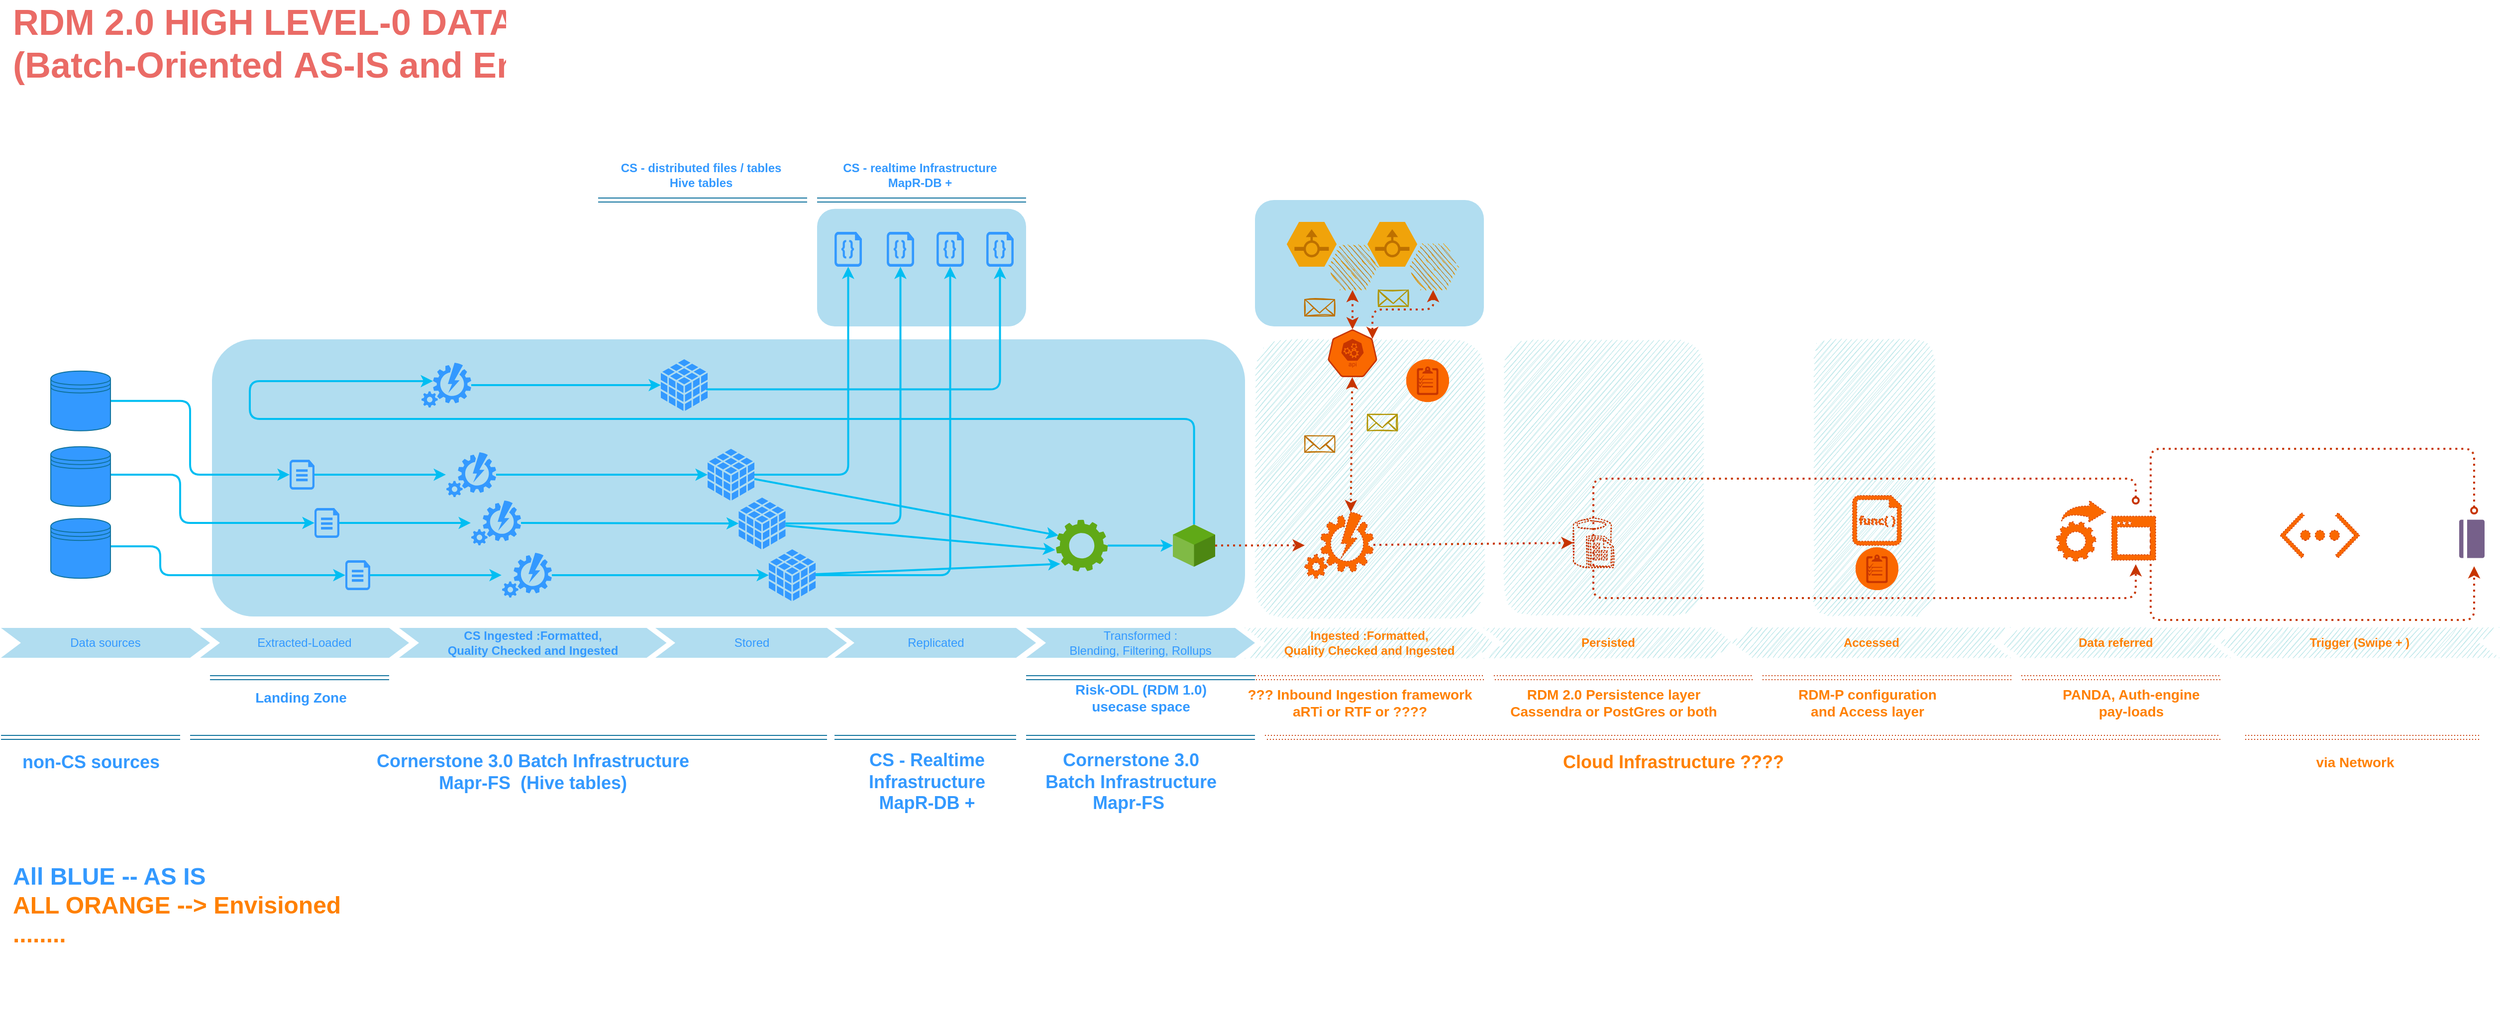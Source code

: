 <mxfile version="14.2.8" type="github">
  <diagram id="Td9-mndeDh_23hXxGDzK" name="Page-1">
    <mxGraphModel dx="1157" dy="573" grid="1" gridSize="10" guides="1" tooltips="1" connect="1" arrows="1" fold="1" page="1" pageScale="1" pageWidth="850" pageHeight="1100" math="0" shadow="0">
      <root>
        <mxCell id="0" />
        <mxCell id="1" parent="0" />
        <mxCell id="Pg5ETTxkVNXYhfXZeRP4-31" value="" style="rounded=1;whiteSpace=wrap;html=1;sketch=0;fillColor=#b1ddf0;strokeColor=none;" vertex="1" parent="1">
          <mxGeometry x="1290" y="240" width="230" height="127" as="geometry" />
        </mxCell>
        <mxCell id="Pg5ETTxkVNXYhfXZeRP4-13" value="" style="rounded=1;whiteSpace=wrap;html=1;fillColor=#b0e3e6;sketch=1;strokeColor=none;" vertex="1" parent="1">
          <mxGeometry x="1850" y="379.38" width="120" height="277" as="geometry" />
        </mxCell>
        <mxCell id="Pg5ETTxkVNXYhfXZeRP4-12" value="" style="rounded=1;whiteSpace=wrap;html=1;fillColor=#b0e3e6;sketch=1;strokeColor=none;" vertex="1" parent="1">
          <mxGeometry x="1540" y="380" width="200" height="277" as="geometry" />
        </mxCell>
        <mxCell id="Pg5ETTxkVNXYhfXZeRP4-11" value="" style="rounded=1;whiteSpace=wrap;html=1;sketch=0;fillColor=#b1ddf0;strokeColor=none;" vertex="1" parent="1">
          <mxGeometry x="850" y="248.88" width="210" height="118.12" as="geometry" />
        </mxCell>
        <mxCell id="Pg5ETTxkVNXYhfXZeRP4-10" value="" style="rounded=1;whiteSpace=wrap;html=1;sketch=0;fillColor=#b1ddf0;strokeColor=none;" vertex="1" parent="1">
          <mxGeometry x="242" y="380" width="1038" height="278.5" as="geometry" />
        </mxCell>
        <mxCell id="Pg5ETTxkVNXYhfXZeRP4-1" value="" style="rounded=1;whiteSpace=wrap;html=1;fillColor=#b0e3e6;sketch=1;strokeColor=none;" vertex="1" parent="1">
          <mxGeometry x="1290" y="380" width="230" height="280" as="geometry" />
        </mxCell>
        <mxCell id="AzFJETMl0v4Ij8P8jwY9-28" value="" style="edgeStyle=orthogonalEdgeStyle;curved=1;rounded=0;orthogonalLoop=1;jettySize=auto;html=1;strokeWidth=2;entryX=-0.01;entryY=0.499;entryDx=0;entryDy=0;entryPerimeter=0;fillColor=#1ba1e2;strokeColor=#00BEF2;" parent="1" source="AzFJETMl0v4Ij8P8jwY9-1" target="AzFJETMl0v4Ij8P8jwY9-5" edge="1">
          <mxGeometry relative="1" as="geometry">
            <mxPoint x="425" y="527" as="targetPoint" />
          </mxGeometry>
        </mxCell>
        <mxCell id="AzFJETMl0v4Ij8P8jwY9-1" value="" style="verticalLabelPosition=bottom;html=1;verticalAlign=top;align=center;shape=mxgraph.azure.cloud_services_configuration_file;pointerEvents=1;fontColor=#ffffff;strokeColor=none;fillColor=#3399FF;" parent="1" vertex="1">
          <mxGeometry x="320" y="501" width="25" height="30" as="geometry" />
        </mxCell>
        <mxCell id="AzFJETMl0v4Ij8P8jwY9-35" value="" style="edgeStyle=orthogonalEdgeStyle;curved=1;rounded=0;orthogonalLoop=1;jettySize=auto;html=1;strokeWidth=2;fillColor=#1ba1e2;strokeColor=#00BEF2;" parent="1" source="AzFJETMl0v4Ij8P8jwY9-5" target="AzFJETMl0v4Ij8P8jwY9-49" edge="1">
          <mxGeometry relative="1" as="geometry">
            <mxPoint x="658" y="527" as="targetPoint" />
          </mxGeometry>
        </mxCell>
        <mxCell id="AzFJETMl0v4Ij8P8jwY9-5" value="" style="verticalLabelPosition=bottom;html=1;verticalAlign=top;align=center;shape=mxgraph.azure.automation;pointerEvents=1;fontColor=#ffffff;strokeColor=none;fillColor=#3399FF;" parent="1" vertex="1">
          <mxGeometry x="477.5" y="493.5" width="50" height="45" as="geometry" />
        </mxCell>
        <mxCell id="AzFJETMl0v4Ij8P8jwY9-7" value="Extracted-Loaded" style="shape=step;perimeter=stepPerimeter;whiteSpace=wrap;html=1;fixedSize=1;fillColor=#b1ddf0;strokeColor=none;fontColor=#3399FF;fontStyle=0" parent="1" vertex="1">
          <mxGeometry x="230" y="670" width="210" height="30" as="geometry" />
        </mxCell>
        <mxCell id="AzFJETMl0v4Ij8P8jwY9-8" value="CS Ingested :Formatted, &lt;br&gt;Quality Checked and Ingested" style="shape=step;perimeter=stepPerimeter;whiteSpace=wrap;html=1;fixedSize=1;fillColor=#b1ddf0;fontStyle=1;strokeColor=none;fontColor=#3399FF;" parent="1" vertex="1">
          <mxGeometry x="430" y="670" width="268.75" height="30" as="geometry" />
        </mxCell>
        <mxCell id="AzFJETMl0v4Ij8P8jwY9-9" value="Stored" style="shape=step;perimeter=stepPerimeter;whiteSpace=wrap;html=1;fixedSize=1;fillColor=#b1ddf0;strokeColor=none;fontColor=#3399FF;fontStyle=0" parent="1" vertex="1">
          <mxGeometry x="687.5" y="670" width="192.5" height="30" as="geometry" />
        </mxCell>
        <mxCell id="AzFJETMl0v4Ij8P8jwY9-10" value="&lt;span&gt;Transformed : &lt;br&gt;Blending, Filtering, Rollups&lt;/span&gt;" style="shape=step;perimeter=stepPerimeter;whiteSpace=wrap;html=1;fixedSize=1;fillColor=#b1ddf0;strokeColor=none;fontStyle=0;fontColor=#3399FF;" parent="1" vertex="1">
          <mxGeometry x="1060" y="670" width="230" height="30" as="geometry" />
        </mxCell>
        <mxCell id="AzFJETMl0v4Ij8P8jwY9-13" value="" style="shape=link;html=1;fillColor=#b1ddf0;strokeColor=#10739e;fontColor=#3399FF;fontSize=18;" parent="1" edge="1">
          <mxGeometry width="100" relative="1" as="geometry">
            <mxPoint x="220" y="780" as="sourcePoint" />
            <mxPoint x="860" y="780" as="targetPoint" />
          </mxGeometry>
        </mxCell>
        <mxCell id="AzFJETMl0v4Ij8P8jwY9-31" value="Cornerstone 3.0 Batch Infrastructure&lt;br style=&quot;font-size: 18px;&quot;&gt;Mapr-FS&amp;nbsp; (Hive tables)" style="text;html=1;align=center;verticalAlign=middle;resizable=0;points=[];autosize=1;fontStyle=1;fontColor=#3399FF;fontSize=18;" parent="1" vertex="1">
          <mxGeometry x="399.37" y="790" width="330" height="50" as="geometry" />
        </mxCell>
        <mxCell id="AzFJETMl0v4Ij8P8jwY9-37" value="" style="edgeStyle=orthogonalEdgeStyle;curved=1;rounded=0;orthogonalLoop=1;jettySize=auto;html=1;strokeWidth=2;entryX=-0.01;entryY=0.499;entryDx=0;entryDy=0;entryPerimeter=0;fillColor=#1ba1e2;strokeColor=#00BEF2;" parent="1" source="AzFJETMl0v4Ij8P8jwY9-38" target="AzFJETMl0v4Ij8P8jwY9-40" edge="1">
          <mxGeometry relative="1" as="geometry">
            <mxPoint x="450" y="572" as="targetPoint" />
          </mxGeometry>
        </mxCell>
        <mxCell id="AzFJETMl0v4Ij8P8jwY9-38" value="" style="verticalLabelPosition=bottom;html=1;verticalAlign=top;align=center;shape=mxgraph.azure.cloud_services_configuration_file;pointerEvents=1;fontColor=#ffffff;strokeColor=none;fillColor=#3399FF;" parent="1" vertex="1">
          <mxGeometry x="345" y="549.5" width="25" height="30" as="geometry" />
        </mxCell>
        <mxCell id="AzFJETMl0v4Ij8P8jwY9-39" value="" style="edgeStyle=orthogonalEdgeStyle;curved=1;rounded=0;orthogonalLoop=1;jettySize=auto;html=1;strokeWidth=2;fillColor=#1ba1e2;strokeColor=#00BEF2;" parent="1" source="AzFJETMl0v4Ij8P8jwY9-40" target="AzFJETMl0v4Ij8P8jwY9-50" edge="1">
          <mxGeometry relative="1" as="geometry">
            <mxPoint x="683" y="572" as="targetPoint" />
          </mxGeometry>
        </mxCell>
        <mxCell id="AzFJETMl0v4Ij8P8jwY9-40" value="" style="verticalLabelPosition=bottom;html=1;verticalAlign=top;align=center;shape=mxgraph.azure.automation;pointerEvents=1;fontColor=#ffffff;strokeColor=none;fillColor=#3399FF;" parent="1" vertex="1">
          <mxGeometry x="502.5" y="542" width="50" height="45" as="geometry" />
        </mxCell>
        <mxCell id="AzFJETMl0v4Ij8P8jwY9-42" value="" style="edgeStyle=orthogonalEdgeStyle;curved=1;rounded=0;orthogonalLoop=1;jettySize=auto;html=1;strokeWidth=2;entryX=-0.01;entryY=0.499;entryDx=0;entryDy=0;entryPerimeter=0;fillColor=#1ba1e2;strokeColor=#00BEF2;" parent="1" source="AzFJETMl0v4Ij8P8jwY9-43" target="AzFJETMl0v4Ij8P8jwY9-45" edge="1">
          <mxGeometry relative="1" as="geometry">
            <mxPoint x="481" y="617" as="targetPoint" />
          </mxGeometry>
        </mxCell>
        <mxCell id="AzFJETMl0v4Ij8P8jwY9-43" value="" style="verticalLabelPosition=bottom;html=1;verticalAlign=top;align=center;shape=mxgraph.azure.cloud_services_configuration_file;pointerEvents=1;fontColor=#ffffff;strokeColor=none;fillColor=#3399FF;" parent="1" vertex="1">
          <mxGeometry x="376" y="602" width="25" height="30" as="geometry" />
        </mxCell>
        <mxCell id="AzFJETMl0v4Ij8P8jwY9-44" value="" style="edgeStyle=orthogonalEdgeStyle;curved=1;rounded=0;orthogonalLoop=1;jettySize=auto;html=1;strokeWidth=2;fillColor=#1ba1e2;strokeColor=#00BEF2;" parent="1" source="AzFJETMl0v4Ij8P8jwY9-45" target="AzFJETMl0v4Ij8P8jwY9-48" edge="1">
          <mxGeometry relative="1" as="geometry">
            <mxPoint x="714" y="617" as="targetPoint" />
          </mxGeometry>
        </mxCell>
        <mxCell id="AzFJETMl0v4Ij8P8jwY9-45" value="" style="verticalLabelPosition=bottom;html=1;verticalAlign=top;align=center;shape=mxgraph.azure.automation;pointerEvents=1;fontColor=#ffffff;strokeColor=none;fillColor=#3399FF;" parent="1" vertex="1">
          <mxGeometry x="533.5" y="594.5" width="50" height="45" as="geometry" />
        </mxCell>
        <mxCell id="AzFJETMl0v4Ij8P8jwY9-48" value="" style="shadow=0;dashed=0;html=1;labelPosition=center;verticalLabelPosition=bottom;verticalAlign=top;outlineConnect=0;align=center;shape=mxgraph.office.databases.database_cube;fontColor=#ffffff;strokeColor=none;fillColor=#3399FF;" parent="1" vertex="1">
          <mxGeometry x="801.5" y="591" width="47" height="52" as="geometry" />
        </mxCell>
        <mxCell id="AzFJETMl0v4Ij8P8jwY9-60" value="" style="rounded=0;orthogonalLoop=1;jettySize=auto;html=1;strokeWidth=2;entryX=0.049;entryY=0.304;entryDx=0;entryDy=0;entryPerimeter=0;fillColor=#1ba1e2;strokeColor=#00BEF2;" parent="1" source="AzFJETMl0v4Ij8P8jwY9-49" target="AzFJETMl0v4Ij8P8jwY9-58" edge="1">
          <mxGeometry relative="1" as="geometry">
            <mxPoint x="790" y="520" as="sourcePoint" />
            <mxPoint x="795" y="542.5" as="targetPoint" />
          </mxGeometry>
        </mxCell>
        <mxCell id="AzFJETMl0v4Ij8P8jwY9-74" value="" style="rounded=1;sketch=0;orthogonalLoop=1;jettySize=auto;html=1;shadow=0;strokeWidth=2;entryX=0.5;entryY=1;entryDx=0;entryDy=0;entryPerimeter=0;fillColor=#1ba1e2;strokeColor=#00BEF2;edgeStyle=orthogonalEdgeStyle;" parent="1" source="AzFJETMl0v4Ij8P8jwY9-49" target="AzFJETMl0v4Ij8P8jwY9-72" edge="1">
          <mxGeometry relative="1" as="geometry">
            <mxPoint x="795" y="531.5" as="targetPoint" />
          </mxGeometry>
        </mxCell>
        <mxCell id="AzFJETMl0v4Ij8P8jwY9-49" value="" style="shadow=0;dashed=0;html=1;labelPosition=center;verticalLabelPosition=bottom;verticalAlign=top;outlineConnect=0;align=center;shape=mxgraph.office.databases.database_cube;fontColor=#ffffff;strokeColor=none;fillColor=#3399FF;" parent="1" vertex="1">
          <mxGeometry x="740" y="490" width="47" height="52" as="geometry" />
        </mxCell>
        <mxCell id="AzFJETMl0v4Ij8P8jwY9-50" value="" style="shadow=0;dashed=0;html=1;labelPosition=center;verticalLabelPosition=bottom;verticalAlign=top;outlineConnect=0;align=center;shape=mxgraph.office.databases.database_cube;fontColor=#ffffff;strokeColor=none;fillColor=#3399FF;" parent="1" vertex="1">
          <mxGeometry x="771.25" y="539" width="47" height="52" as="geometry" />
        </mxCell>
        <mxCell id="AzFJETMl0v4Ij8P8jwY9-70" value="" style="rounded=1;sketch=0;orthogonalLoop=1;jettySize=auto;html=1;shadow=0;strokeWidth=2;entryX=0.5;entryY=1;entryDx=0;entryDy=0;entryPerimeter=0;fillColor=#1ba1e2;strokeColor=#00BEF2;exitX=0.968;exitY=0.582;exitDx=0;exitDy=0;exitPerimeter=0;edgeStyle=orthogonalEdgeStyle;" parent="1" source="AzFJETMl0v4Ij8P8jwY9-51" target="AzFJETMl0v4Ij8P8jwY9-71" edge="1">
          <mxGeometry relative="1" as="geometry">
            <mxPoint x="1188" y="416" as="targetPoint" />
          </mxGeometry>
        </mxCell>
        <mxCell id="AzFJETMl0v4Ij8P8jwY9-51" value="" style="shadow=0;dashed=0;html=1;labelPosition=center;verticalLabelPosition=bottom;verticalAlign=top;outlineConnect=0;align=center;shape=mxgraph.office.databases.database_cube;fontColor=#ffffff;strokeColor=none;fillColor=#3399FF;" parent="1" vertex="1">
          <mxGeometry x="693" y="400" width="47" height="52" as="geometry" />
        </mxCell>
        <mxCell id="AzFJETMl0v4Ij8P8jwY9-67" value="" style="rounded=0;orthogonalLoop=1;jettySize=auto;html=1;strokeWidth=2;fillColor=#1ba1e2;strokeColor=#00BEF2;" parent="1" source="AzFJETMl0v4Ij8P8jwY9-52" target="AzFJETMl0v4Ij8P8jwY9-51" edge="1">
          <mxGeometry relative="1" as="geometry">
            <mxPoint x="603.5" y="426" as="targetPoint" />
          </mxGeometry>
        </mxCell>
        <mxCell id="AzFJETMl0v4Ij8P8jwY9-52" value="" style="verticalLabelPosition=bottom;html=1;verticalAlign=top;align=center;shape=mxgraph.azure.automation;pointerEvents=1;fontColor=#ffffff;strokeColor=none;fillColor=#3399FF;" parent="1" vertex="1">
          <mxGeometry x="452.5" y="403.5" width="50" height="45" as="geometry" />
        </mxCell>
        <mxCell id="AzFJETMl0v4Ij8P8jwY9-65" value="" style="edgeStyle=orthogonalEdgeStyle;rounded=1;orthogonalLoop=1;jettySize=auto;html=1;strokeWidth=2;entryX=0.23;entryY=0.41;entryDx=0;entryDy=0;entryPerimeter=0;shadow=0;sketch=0;fillColor=#1ba1e2;exitX=0.5;exitY=0;exitDx=0;exitDy=0;exitPerimeter=0;strokeColor=#00BEF2;" parent="1" source="AzFJETMl0v4Ij8P8jwY9-54" target="AzFJETMl0v4Ij8P8jwY9-52" edge="1">
          <mxGeometry relative="1" as="geometry">
            <mxPoint x="1026.25" y="485" as="targetPoint" />
            <Array as="points">
              <mxPoint x="1229" y="460" />
              <mxPoint x="280" y="460" />
              <mxPoint x="280" y="422" />
            </Array>
          </mxGeometry>
        </mxCell>
        <mxCell id="AzFJETMl0v4Ij8P8jwY9-86" value="" style="edgeStyle=none;rounded=1;sketch=0;orthogonalLoop=1;jettySize=auto;html=1;shadow=0;strokeWidth=2;labelBackgroundColor=none;fontColor=#EA6B66;fillColor=#fa6800;dashed=1;dashPattern=1 2;strokeColor=#C73500;" parent="1" source="AzFJETMl0v4Ij8P8jwY9-54" target="AzFJETMl0v4Ij8P8jwY9-84" edge="1">
          <mxGeometry relative="1" as="geometry" />
        </mxCell>
        <mxCell id="AzFJETMl0v4Ij8P8jwY9-54" value="" style="verticalLabelPosition=bottom;verticalAlign=top;html=1;shape=mxgraph.infographic.shadedCube;isoAngle=15;fillColor=#60a917;fontColor=#ffffff;strokeColor=none;" parent="1" vertex="1">
          <mxGeometry x="1207.5" y="566" width="42.5" height="42.5" as="geometry" />
        </mxCell>
        <mxCell id="AzFJETMl0v4Ij8P8jwY9-55" value="" style="shape=link;html=1;fillColor=#b1ddf0;strokeColor=#10739e;fontColor=#3399FF;fontStyle=0;fontSize=14;" parent="1" edge="1">
          <mxGeometry width="100" relative="1" as="geometry">
            <mxPoint x="1060" y="720" as="sourcePoint" />
            <mxPoint x="1290" y="720" as="targetPoint" />
          </mxGeometry>
        </mxCell>
        <mxCell id="AzFJETMl0v4Ij8P8jwY9-56" value="Risk-ODL (RDM 1.0)&lt;br style=&quot;font-size: 14px&quot;&gt;usecase space" style="text;html=1;align=center;verticalAlign=middle;resizable=0;points=[];autosize=1;fontStyle=1;fontColor=#3399FF;fontSize=14;" parent="1" vertex="1">
          <mxGeometry x="1100" y="720" width="150" height="40" as="geometry" />
        </mxCell>
        <mxCell id="AzFJETMl0v4Ij8P8jwY9-63" value="" style="edgeStyle=none;rounded=0;orthogonalLoop=1;jettySize=auto;html=1;strokeWidth=2;fillColor=#1ba1e2;strokeColor=#00BEF2;" parent="1" source="AzFJETMl0v4Ij8P8jwY9-58" target="AzFJETMl0v4Ij8P8jwY9-54" edge="1">
          <mxGeometry relative="1" as="geometry" />
        </mxCell>
        <mxCell id="AzFJETMl0v4Ij8P8jwY9-58" value="" style="html=1;aspect=fixed;shadow=0;align=center;verticalAlign=top;fillColor=#60a917;shape=mxgraph.gcp2.gear;fontColor=#ffffff;strokeColor=none;" parent="1" vertex="1">
          <mxGeometry x="1090" y="561.25" width="52" height="52" as="geometry" />
        </mxCell>
        <mxCell id="AzFJETMl0v4Ij8P8jwY9-61" value="" style="rounded=0;orthogonalLoop=1;jettySize=auto;html=1;strokeWidth=2;fillColor=#1ba1e2;strokeColor=#00BEF2;entryX=-0.013;entryY=0.585;entryDx=0;entryDy=0;entryPerimeter=0;" parent="1" source="AzFJETMl0v4Ij8P8jwY9-50" target="AzFJETMl0v4Ij8P8jwY9-58" edge="1">
          <mxGeometry relative="1" as="geometry">
            <mxPoint x="725" y="555.536" as="sourcePoint" />
            <mxPoint x="902.35" y="578.45" as="targetPoint" />
          </mxGeometry>
        </mxCell>
        <mxCell id="AzFJETMl0v4Ij8P8jwY9-62" value="" style="rounded=0;orthogonalLoop=1;jettySize=auto;html=1;strokeWidth=2;entryX=0.083;entryY=0.854;entryDx=0;entryDy=0;entryPerimeter=0;fillColor=#1ba1e2;strokeColor=#00BEF2;" parent="1" source="AzFJETMl0v4Ij8P8jwY9-48" target="AzFJETMl0v4Ij8P8jwY9-58" edge="1">
          <mxGeometry relative="1" as="geometry">
            <mxPoint x="749" y="597.493" as="sourcePoint" />
            <mxPoint x="898.35" y="597.45" as="targetPoint" />
          </mxGeometry>
        </mxCell>
        <mxCell id="AzFJETMl0v4Ij8P8jwY9-68" value="Replicated" style="shape=step;perimeter=stepPerimeter;whiteSpace=wrap;html=1;fixedSize=1;fillColor=#b1ddf0;strokeColor=none;fontColor=#3399FF;fontStyle=0" parent="1" vertex="1">
          <mxGeometry x="867.5" y="670" width="202.5" height="30" as="geometry" />
        </mxCell>
        <mxCell id="AzFJETMl0v4Ij8P8jwY9-71" value="" style="verticalLabelPosition=bottom;html=1;verticalAlign=top;align=center;shape=mxgraph.azure.code_file;pointerEvents=1;fontColor=#ffffff;strokeColor=none;fillColor=#3399FF;" parent="1" vertex="1">
          <mxGeometry x="1020" y="272" width="27.5" height="35" as="geometry" />
        </mxCell>
        <mxCell id="AzFJETMl0v4Ij8P8jwY9-72" value="" style="verticalLabelPosition=bottom;html=1;verticalAlign=top;align=center;shape=mxgraph.azure.code_file;pointerEvents=1;fontColor=#ffffff;strokeColor=none;fillColor=#3399FF;" parent="1" vertex="1">
          <mxGeometry x="867.5" y="272" width="27.5" height="35" as="geometry" />
        </mxCell>
        <mxCell id="AzFJETMl0v4Ij8P8jwY9-76" value="" style="verticalLabelPosition=bottom;html=1;verticalAlign=top;align=center;shape=mxgraph.azure.code_file;pointerEvents=1;fontColor=#ffffff;strokeColor=none;fillColor=#3399FF;" parent="1" vertex="1">
          <mxGeometry x="920" y="272" width="27.5" height="35" as="geometry" />
        </mxCell>
        <mxCell id="AzFJETMl0v4Ij8P8jwY9-78" value="" style="verticalLabelPosition=bottom;html=1;verticalAlign=top;align=center;shape=mxgraph.azure.code_file;pointerEvents=1;fontColor=#ffffff;strokeColor=none;fillColor=#3399FF;" parent="1" vertex="1">
          <mxGeometry x="970" y="272" width="27.5" height="35" as="geometry" />
        </mxCell>
        <mxCell id="AzFJETMl0v4Ij8P8jwY9-79" value="" style="rounded=1;orthogonalLoop=1;jettySize=auto;html=1;strokeWidth=2;entryX=0.5;entryY=1;entryDx=0;entryDy=0;entryPerimeter=0;fillColor=#1ba1e2;strokeColor=#00BEF2;edgeStyle=orthogonalEdgeStyle;" parent="1" source="AzFJETMl0v4Ij8P8jwY9-48" target="AzFJETMl0v4Ij8P8jwY9-78" edge="1">
          <mxGeometry relative="1" as="geometry">
            <mxPoint x="817.25" y="642.565" as="sourcePoint" />
            <mxPoint x="1167.5" y="643.54" as="targetPoint" />
          </mxGeometry>
        </mxCell>
        <mxCell id="AzFJETMl0v4Ij8P8jwY9-77" value="" style="rounded=1;sketch=0;orthogonalLoop=1;jettySize=auto;html=1;shadow=0;strokeWidth=2;entryX=0.5;entryY=1;entryDx=0;entryDy=0;entryPerimeter=0;fillColor=#1ba1e2;strokeColor=#00BEF2;edgeStyle=orthogonalEdgeStyle;" parent="1" source="AzFJETMl0v4Ij8P8jwY9-50" target="AzFJETMl0v4Ij8P8jwY9-76" edge="1">
          <mxGeometry relative="1" as="geometry" />
        </mxCell>
        <mxCell id="AzFJETMl0v4Ij8P8jwY9-81" value="" style="shape=link;html=1;fillColor=#b1ddf0;strokeColor=#10739e;fontColor=#3399FF;fontSize=18;" parent="1" edge="1">
          <mxGeometry width="100" relative="1" as="geometry">
            <mxPoint x="867.5" y="780" as="sourcePoint" />
            <mxPoint x="1050" y="780" as="targetPoint" />
          </mxGeometry>
        </mxCell>
        <mxCell id="AzFJETMl0v4Ij8P8jwY9-82" value="CS - Realtime &lt;br&gt;Infrastructure&lt;br style=&quot;font-size: 18px&quot;&gt;MapR-DB +" style="text;html=1;align=center;verticalAlign=middle;resizable=0;points=[];autosize=1;fontStyle=1;fontColor=#3399FF;fontSize=18;" parent="1" vertex="1">
          <mxGeometry x="895" y="790" width="130" height="70" as="geometry" />
        </mxCell>
        <mxCell id="AzFJETMl0v4Ij8P8jwY9-83" value="Ingested :Formatted, &lt;br&gt;Quality Checked and Ingested" style="shape=step;perimeter=stepPerimeter;whiteSpace=wrap;html=1;fixedSize=1;fillColor=#b0e3e6;fontStyle=1;dashed=1;dashPattern=1 2;sketch=1;strokeColor=none;fontColor=#FF8000;" parent="1" vertex="1">
          <mxGeometry x="1280" y="670" width="250" height="30" as="geometry" />
        </mxCell>
        <mxCell id="AzFJETMl0v4Ij8P8jwY9-87" value="" style="edgeStyle=none;rounded=1;sketch=0;orthogonalLoop=1;jettySize=auto;html=1;shadow=0;strokeWidth=2;entryX=0;entryY=0.5;entryDx=0;entryDy=0;entryPerimeter=0;labelBackgroundColor=none;fontColor=#EA6B66;fillColor=#fa6800;dashed=1;dashPattern=1 2;strokeColor=#C73500;" parent="1" source="AzFJETMl0v4Ij8P8jwY9-84" target="AzFJETMl0v4Ij8P8jwY9-98" edge="1">
          <mxGeometry relative="1" as="geometry">
            <mxPoint x="1610" y="588.25" as="targetPoint" />
          </mxGeometry>
        </mxCell>
        <mxCell id="AzFJETMl0v4Ij8P8jwY9-84" value="" style="verticalLabelPosition=bottom;html=1;verticalAlign=top;align=center;shape=mxgraph.azure.automation;pointerEvents=1;labelBackgroundColor=none;fontColor=#ffffff;dashed=1;dashPattern=1 2;fillColor=#fa6800;strokeColor=#C73500;" parent="1" vertex="1">
          <mxGeometry x="1340" y="553.63" width="69" height="66.5" as="geometry" />
        </mxCell>
        <mxCell id="AzFJETMl0v4Ij8P8jwY9-88" value="Persisted" style="shape=step;perimeter=stepPerimeter;whiteSpace=wrap;html=1;fixedSize=1;fillColor=#b0e3e6;fontStyle=1;dashed=1;dashPattern=1 2;sketch=1;strokeColor=none;fontColor=#FF8000;" parent="1" vertex="1">
          <mxGeometry x="1520" y="670" width="250" height="30" as="geometry" />
        </mxCell>
        <mxCell id="AzFJETMl0v4Ij8P8jwY9-89" value="" style="shape=link;html=1;fillColor=#fa6800;strokeColor=#C73500;fontColor=#006600;dashed=1;dashPattern=1 2;fontSize=14;" parent="1" edge="1">
          <mxGeometry width="100" relative="1" as="geometry">
            <mxPoint x="1530" y="720" as="sourcePoint" />
            <mxPoint x="1790" y="720" as="targetPoint" />
          </mxGeometry>
        </mxCell>
        <mxCell id="AzFJETMl0v4Ij8P8jwY9-90" value="" style="shape=link;html=1;fillColor=#fa6800;fontColor=#006600;strokeColor=#C73500;dashed=1;dashPattern=1 2;fontSize=14;" parent="1" edge="1">
          <mxGeometry width="100" relative="1" as="geometry">
            <mxPoint x="1290" y="720" as="sourcePoint" />
            <mxPoint x="1520" y="720" as="targetPoint" />
          </mxGeometry>
        </mxCell>
        <mxCell id="AzFJETMl0v4Ij8P8jwY9-91" value="??? Inbound Ingestion framework&lt;br style=&quot;font-size: 14px;&quot;&gt;aRTi or RTF or ????" style="text;html=1;align=center;verticalAlign=middle;resizable=0;points=[];autosize=1;fontColor=#FF8000;fontStyle=1;fontSize=14;" parent="1" vertex="1">
          <mxGeometry x="1275" y="725" width="240" height="40" as="geometry" />
        </mxCell>
        <mxCell id="AzFJETMl0v4Ij8P8jwY9-92" value="RDM 2.0 Persistence layer&lt;br style=&quot;font-size: 14px;&quot;&gt;Cassendra or PostGres or both" style="text;html=1;align=center;verticalAlign=middle;resizable=0;points=[];autosize=1;fontColor=#FF8000;fontStyle=1;fontSize=14;" parent="1" vertex="1">
          <mxGeometry x="1540" y="725" width="220" height="40" as="geometry" />
        </mxCell>
        <mxCell id="AzFJETMl0v4Ij8P8jwY9-95" value="" style="shape=link;html=1;fillColor=#b1ddf0;strokeColor=#10739e;fontColor=#3399FF;" parent="1" edge="1">
          <mxGeometry width="100" relative="1" as="geometry">
            <mxPoint x="850" y="240" as="sourcePoint" />
            <mxPoint x="1060" y="240" as="targetPoint" />
          </mxGeometry>
        </mxCell>
        <mxCell id="AzFJETMl0v4Ij8P8jwY9-96" value="CS - realtime Infrastructure&lt;br&gt;MapR-DB +" style="text;html=1;align=center;verticalAlign=middle;resizable=0;points=[];autosize=1;fontStyle=1;fontColor=#3399FF;" parent="1" vertex="1">
          <mxGeometry x="867.5" y="200" width="170" height="30" as="geometry" />
        </mxCell>
        <mxCell id="AzFJETMl0v4Ij8P8jwY9-99" value="&lt;b&gt;&lt;font&gt;&lt;font style=&quot;font-size: 24px&quot;&gt;&lt;font color=&quot;#3399ff&quot;&gt;All BLUE -- AS IS&lt;/font&gt;&lt;br&gt;ALL ORANGE --&amp;gt; Envisioned&lt;br&gt;........&lt;br&gt;&lt;br&gt;&lt;br&gt;&lt;/font&gt;&lt;br&gt;&lt;/font&gt;&lt;/b&gt;" style="text;html=1;align=left;verticalAlign=middle;resizable=0;points=[];autosize=1;fontColor=#FF8000;" parent="1" vertex="1">
          <mxGeometry x="40" y="935" width="350" height="100" as="geometry" />
        </mxCell>
        <mxCell id="AzFJETMl0v4Ij8P8jwY9-100" value="" style="shape=link;html=1;fillColor=#b1ddf0;strokeColor=#10739e;fontColor=#3399FF;fontSize=18;" parent="1" edge="1">
          <mxGeometry width="100" relative="1" as="geometry">
            <mxPoint x="1060" y="780" as="sourcePoint" />
            <mxPoint x="1290" y="780" as="targetPoint" />
          </mxGeometry>
        </mxCell>
        <mxCell id="AzFJETMl0v4Ij8P8jwY9-101" value="Cornerstone 3.0 &lt;br&gt;Batch Infrastructure&lt;br style=&quot;font-size: 18px&quot;&gt;Mapr-FS&amp;nbsp;" style="text;html=1;align=center;verticalAlign=middle;resizable=0;points=[];autosize=1;fontStyle=1;fontColor=#3399FF;fontSize=18;" parent="1" vertex="1">
          <mxGeometry x="1070" y="790" width="190" height="70" as="geometry" />
        </mxCell>
        <mxCell id="AzFJETMl0v4Ij8P8jwY9-102" value="" style="shape=link;html=1;fillColor=#fa6800;strokeColor=#C73500;fontColor=#3399FF;dashed=1;dashPattern=1 2;fontSize=18;" parent="1" edge="1">
          <mxGeometry width="100" relative="1" as="geometry">
            <mxPoint x="1300" y="780" as="sourcePoint" />
            <mxPoint x="2260" y="780" as="targetPoint" />
          </mxGeometry>
        </mxCell>
        <mxCell id="AzFJETMl0v4Ij8P8jwY9-103" value="Cloud Infrastructure ????" style="text;html=1;align=center;verticalAlign=middle;resizable=0;points=[];autosize=1;fontStyle=1;fontColor=#FF8000;fontSize=18;" parent="1" vertex="1">
          <mxGeometry x="1590" y="790" width="240" height="30" as="geometry" />
        </mxCell>
        <mxCell id="AzFJETMl0v4Ij8P8jwY9-104" value="&lt;font&gt;&lt;font style=&quot;font-size: 36px&quot;&gt;RDM 2.0 HIGH LEVEL-0 DATA FLOW &lt;br&gt;(Batch-Oriented&amp;nbsp;AS-IS and Envisioned )&lt;br&gt;&lt;/font&gt;&lt;br&gt;&lt;/font&gt;" style="text;html=1;align=left;verticalAlign=middle;resizable=0;points=[];autosize=1;fontStyle=1;fontColor=#EA6B66;" parent="1" vertex="1">
          <mxGeometry x="40" y="60" width="690" height="60" as="geometry" />
        </mxCell>
        <mxCell id="AzFJETMl0v4Ij8P8jwY9-105" value="Data sources" style="shape=step;perimeter=stepPerimeter;whiteSpace=wrap;html=1;fixedSize=1;fillColor=#b1ddf0;strokeColor=none;fontColor=#3399FF;fontStyle=0" parent="1" vertex="1">
          <mxGeometry x="30" y="670" width="210" height="30" as="geometry" />
        </mxCell>
        <mxCell id="AzFJETMl0v4Ij8P8jwY9-109" value="" style="edgeStyle=orthogonalEdgeStyle;rounded=1;sketch=0;orthogonalLoop=1;jettySize=auto;html=1;shadow=0;labelBackgroundColor=none;strokeColor=#00BEF2;strokeWidth=2;fontColor=#FF8000;entryX=0;entryY=0.5;entryDx=0;entryDy=0;entryPerimeter=0;" parent="1" source="AzFJETMl0v4Ij8P8jwY9-107" target="AzFJETMl0v4Ij8P8jwY9-1" edge="1">
          <mxGeometry relative="1" as="geometry">
            <mxPoint x="200" y="516" as="targetPoint" />
            <Array as="points">
              <mxPoint x="220" y="442" />
              <mxPoint x="220" y="516" />
            </Array>
          </mxGeometry>
        </mxCell>
        <mxCell id="AzFJETMl0v4Ij8P8jwY9-107" value="" style="shape=datastore;whiteSpace=wrap;html=1;labelBackgroundColor=none;sketch=0;strokeColor=#10739e;align=left;fillColor=#3399FF;" parent="1" vertex="1">
          <mxGeometry x="80" y="411.88" width="60" height="60" as="geometry" />
        </mxCell>
        <mxCell id="AzFJETMl0v4Ij8P8jwY9-112" value="" style="edgeStyle=orthogonalEdgeStyle;rounded=1;sketch=0;orthogonalLoop=1;jettySize=auto;html=1;shadow=0;labelBackgroundColor=none;strokeColor=#00BEF2;strokeWidth=2;fontColor=#FF8000;entryX=0;entryY=0.5;entryDx=0;entryDy=0;entryPerimeter=0;" parent="1" source="AzFJETMl0v4Ij8P8jwY9-110" target="AzFJETMl0v4Ij8P8jwY9-38" edge="1">
          <mxGeometry relative="1" as="geometry">
            <mxPoint x="220" y="549.5" as="targetPoint" />
            <Array as="points">
              <mxPoint x="210" y="516" />
              <mxPoint x="210" y="565" />
            </Array>
          </mxGeometry>
        </mxCell>
        <mxCell id="AzFJETMl0v4Ij8P8jwY9-110" value="" style="shape=datastore;whiteSpace=wrap;html=1;labelBackgroundColor=none;sketch=0;strokeColor=#10739e;align=left;fillColor=#3399FF;" parent="1" vertex="1">
          <mxGeometry x="80" y="487.88" width="60" height="60" as="geometry" />
        </mxCell>
        <mxCell id="AzFJETMl0v4Ij8P8jwY9-114" value="" style="edgeStyle=orthogonalEdgeStyle;rounded=1;sketch=0;orthogonalLoop=1;jettySize=auto;html=1;shadow=0;labelBackgroundColor=none;strokeColor=#00BEF2;strokeWidth=2;fontColor=#FF8000;entryX=0;entryY=0.5;entryDx=0;entryDy=0;entryPerimeter=0;" parent="1" source="AzFJETMl0v4Ij8P8jwY9-113" target="AzFJETMl0v4Ij8P8jwY9-43" edge="1">
          <mxGeometry relative="1" as="geometry">
            <Array as="points">
              <mxPoint x="190" y="588" />
              <mxPoint x="190" y="617" />
            </Array>
          </mxGeometry>
        </mxCell>
        <mxCell id="AzFJETMl0v4Ij8P8jwY9-113" value="" style="shape=datastore;whiteSpace=wrap;html=1;labelBackgroundColor=none;sketch=0;strokeColor=#10739e;align=left;fillColor=#3399FF;" parent="1" vertex="1">
          <mxGeometry x="80" y="560.13" width="60" height="60" as="geometry" />
        </mxCell>
        <mxCell id="AzFJETMl0v4Ij8P8jwY9-115" value="" style="shape=link;html=1;fillColor=#b1ddf0;strokeColor=#10739e;fontColor=#3399FF;fontStyle=0;fontSize=14;" parent="1" edge="1">
          <mxGeometry width="100" relative="1" as="geometry">
            <mxPoint x="240" y="720" as="sourcePoint" />
            <mxPoint x="420" y="720" as="targetPoint" />
          </mxGeometry>
        </mxCell>
        <mxCell id="AzFJETMl0v4Ij8P8jwY9-116" value="Landing Zone" style="text;html=1;align=center;verticalAlign=middle;resizable=0;points=[];autosize=1;fontStyle=1;fontColor=#3399FF;fontSize=14;" parent="1" vertex="1">
          <mxGeometry x="276" y="730" width="110" height="20" as="geometry" />
        </mxCell>
        <mxCell id="AzFJETMl0v4Ij8P8jwY9-118" value="" style="shape=link;html=1;fillColor=#b1ddf0;strokeColor=#10739e;fontColor=#3399FF;" parent="1" edge="1">
          <mxGeometry width="100" relative="1" as="geometry">
            <mxPoint x="630" y="240" as="sourcePoint" />
            <mxPoint x="840" y="240" as="targetPoint" />
          </mxGeometry>
        </mxCell>
        <mxCell id="AzFJETMl0v4Ij8P8jwY9-119" value="CS - distributed files / tables&lt;br&gt;Hive tables" style="text;html=1;align=center;verticalAlign=middle;resizable=0;points=[];autosize=1;fontStyle=1;fontColor=#3399FF;" parent="1" vertex="1">
          <mxGeometry x="643.25" y="200" width="180" height="30" as="geometry" />
        </mxCell>
        <mxCell id="AzFJETMl0v4Ij8P8jwY9-120" value="" style="shape=link;html=1;fillColor=#b1ddf0;strokeColor=#10739e;fontColor=#3399FF;fontStyle=0;fontSize=18;" parent="1" edge="1">
          <mxGeometry width="100" relative="1" as="geometry">
            <mxPoint x="30" y="780" as="sourcePoint" />
            <mxPoint x="210" y="780" as="targetPoint" />
          </mxGeometry>
        </mxCell>
        <mxCell id="AzFJETMl0v4Ij8P8jwY9-121" value="non-CS sources" style="text;html=1;align=center;verticalAlign=middle;resizable=0;points=[];autosize=1;fontStyle=1;fontColor=#3399FF;fontSize=18;" parent="1" vertex="1">
          <mxGeometry x="45" y="790" width="150" height="30" as="geometry" />
        </mxCell>
        <mxCell id="AzFJETMl0v4Ij8P8jwY9-122" value="Accessed" style="shape=step;perimeter=stepPerimeter;whiteSpace=wrap;html=1;fixedSize=1;fillColor=#b0e3e6;fontStyle=1;dashed=1;dashPattern=1 2;sketch=1;strokeColor=none;fontColor=#FF8000;direction=west;" parent="1" vertex="1">
          <mxGeometry x="1770" y="670" width="279" height="30" as="geometry" />
        </mxCell>
        <mxCell id="AzFJETMl0v4Ij8P8jwY9-123" value="Data referred" style="shape=step;perimeter=stepPerimeter;whiteSpace=wrap;html=1;fixedSize=1;fillColor=#b0e3e6;fontStyle=1;dashed=1;dashPattern=1 2;sketch=1;strokeColor=none;fontColor=#FF8000;direction=west;" parent="1" vertex="1">
          <mxGeometry x="2040" y="670" width="230" height="30" as="geometry" />
        </mxCell>
        <mxCell id="AzFJETMl0v4Ij8P8jwY9-125" value="" style="shape=link;html=1;fillColor=#fa6800;strokeColor=#C73500;fontColor=#006600;dashed=1;dashPattern=1 2;fontSize=14;" parent="1" edge="1">
          <mxGeometry width="100" relative="1" as="geometry">
            <mxPoint x="1800" y="720" as="sourcePoint" />
            <mxPoint x="2050" y="720" as="targetPoint" />
          </mxGeometry>
        </mxCell>
        <mxCell id="AzFJETMl0v4Ij8P8jwY9-126" value="RDM-P configuration &lt;br style=&quot;font-size: 14px;&quot;&gt;and Access layer" style="text;html=1;align=center;verticalAlign=middle;resizable=0;points=[];autosize=1;fontColor=#FF8000;fontStyle=1;fontSize=14;" parent="1" vertex="1">
          <mxGeometry x="1830" y="725" width="150" height="40" as="geometry" />
        </mxCell>
        <mxCell id="AzFJETMl0v4Ij8P8jwY9-127" value="" style="shape=link;html=1;fillColor=#fa6800;strokeColor=#C73500;fontColor=#006600;dashed=1;dashPattern=1 2;fontSize=14;" parent="1" edge="1">
          <mxGeometry width="100" relative="1" as="geometry">
            <mxPoint x="2060" y="720" as="sourcePoint" />
            <mxPoint x="2260" y="720" as="targetPoint" />
          </mxGeometry>
        </mxCell>
        <mxCell id="AzFJETMl0v4Ij8P8jwY9-128" value="PANDA, Auth-engine &lt;br&gt;pay-loads" style="text;html=1;align=center;verticalAlign=middle;resizable=0;points=[];autosize=1;fontColor=#FF8000;fontStyle=1;fontSize=14;" parent="1" vertex="1">
          <mxGeometry x="2095" y="725" width="150" height="40" as="geometry" />
        </mxCell>
        <mxCell id="AzFJETMl0v4Ij8P8jwY9-131" value="" style="aspect=fixed;pointerEvents=1;shadow=0;dashed=1;html=1;labelPosition=center;verticalLabelPosition=bottom;verticalAlign=top;align=center;shape=mxgraph.mscae.enterprise.code_file;labelBackgroundColor=none;sketch=0;fontColor=#ffffff;dashPattern=1 2;strokeColor=#C73500;fillColor=#fa6800;" parent="1" vertex="1">
          <mxGeometry x="1890.5" y="537" width="49" height="50" as="geometry" />
        </mxCell>
        <mxCell id="AzFJETMl0v4Ij8P8jwY9-132" value="" style="fillColor=#fa6800;verticalLabelPosition=bottom;html=1;verticalAlign=top;align=center;points=[[0.145,0.145,0],[0.5,0,0],[0.855,0.145,0],[1,0.5,0],[0.855,0.855,0],[0.5,1,0],[0.145,0.855,0],[0,0.5,0]];pointerEvents=1;shape=mxgraph.cisco_safe.compositeIcon;bgIcon=ellipse;resIcon=mxgraph.cisco_safe.capability.policy_configuration;dashed=1;dashPattern=1 2;labelBackgroundColor=none;sketch=0;fontColor=#ffffff;strokeColor=#C73500;" parent="1" vertex="1">
          <mxGeometry x="1893.5" y="589" width="43" height="43" as="geometry" />
        </mxCell>
        <mxCell id="AzFJETMl0v4Ij8P8jwY9-139" value="" style="edgeStyle=orthogonalEdgeStyle;rounded=1;sketch=0;orthogonalLoop=1;jettySize=auto;html=1;shadow=0;dashed=1;dashPattern=1 2;labelBackgroundColor=none;strokeColor=#C73500;strokeWidth=2;fontColor=#FF8000;fillColor=#fa6800;startArrow=oval;startFill=0;" parent="1" source="AzFJETMl0v4Ij8P8jwY9-137" edge="1">
          <mxGeometry relative="1" as="geometry">
            <mxPoint x="2175" y="606" as="targetPoint" />
            <Array as="points">
              <mxPoint x="2175" y="520" />
              <mxPoint x="1630" y="520" />
              <mxPoint x="1630" y="640" />
              <mxPoint x="2175" y="640" />
            </Array>
          </mxGeometry>
        </mxCell>
        <mxCell id="AzFJETMl0v4Ij8P8jwY9-141" value="" style="fillColor=#fa6800;verticalLabelPosition=bottom;html=1;verticalAlign=top;align=center;points=[[0.145,0.145,0],[0.5,0,0],[0.855,0.145,0],[1,0.5,0],[0.855,0.855,0],[0.5,1,0],[0.145,0.855,0],[0,0.5,0]];pointerEvents=1;shape=mxgraph.cisco_safe.compositeIcon;bgIcon=ellipse;resIcon=mxgraph.cisco_safe.capability.policy_configuration;dashed=1;dashPattern=1 2;labelBackgroundColor=none;sketch=0;fontColor=#ffffff;strokeColor=#C73500;" parent="1" vertex="1">
          <mxGeometry x="1442" y="400" width="43" height="43" as="geometry" />
        </mxCell>
        <mxCell id="AzFJETMl0v4Ij8P8jwY9-142" value="Trigger (Swipe + )" style="shape=step;perimeter=stepPerimeter;whiteSpace=wrap;html=1;fixedSize=1;fillColor=#b0e3e6;fontStyle=1;dashed=1;dashPattern=1 2;sketch=1;strokeColor=none;fontColor=#FF8000;direction=west;" parent="1" vertex="1">
          <mxGeometry x="2260" y="670" width="280" height="30" as="geometry" />
        </mxCell>
        <mxCell id="AzFJETMl0v4Ij8P8jwY9-145" value="" style="pointerEvents=1;shadow=0;dashed=0;html=1;fillColor=#76608a;labelPosition=center;verticalLabelPosition=bottom;verticalAlign=top;outlineConnect=0;align=center;shape=mxgraph.office.concepts.credit_card;dashPattern=1 2;labelBackgroundColor=none;sketch=0;fontSize=18;fontColor=#ffffff;direction=north;strokeColor=none;" parent="1" vertex="1">
          <mxGeometry x="2500" y="561.25" width="25.5" height="38.5" as="geometry" />
        </mxCell>
        <mxCell id="AzFJETMl0v4Ij8P8jwY9-146" value="" style="edgeStyle=orthogonalEdgeStyle;rounded=1;sketch=0;orthogonalLoop=1;jettySize=auto;html=1;shadow=0;dashed=1;dashPattern=1 2;labelBackgroundColor=none;strokeColor=#C73500;strokeWidth=2;fontColor=#FF8000;fillColor=#fa6800;startArrow=oval;startFill=0;fontStyle=1" parent="1" edge="1">
          <mxGeometry relative="1" as="geometry">
            <mxPoint x="2515" y="552" as="sourcePoint" />
            <mxPoint x="2515" y="608" as="targetPoint" />
            <Array as="points">
              <mxPoint x="2515" y="490" />
              <mxPoint x="2190" y="490" />
              <mxPoint x="2190" y="662" />
              <mxPoint x="2515" y="662" />
            </Array>
          </mxGeometry>
        </mxCell>
        <mxCell id="AzFJETMl0v4Ij8P8jwY9-137" value="" style="html=1;aspect=fixed;strokeColor=#C73500;shadow=0;align=center;verticalAlign=top;fillColor=#fa6800;shape=mxgraph.gcp2.gear_arrow;dashed=1;dashPattern=1 2;labelBackgroundColor=none;sketch=0;fontColor=#ffffff;" parent="1" vertex="1">
          <mxGeometry x="2095" y="542" width="100" height="61" as="geometry" />
        </mxCell>
        <mxCell id="AzFJETMl0v4Ij8P8jwY9-147" value="" style="verticalLabelPosition=bottom;html=1;verticalAlign=top;align=center;fillColor=#fa6800;shape=mxgraph.azure.virtual_network;pointerEvents=1;dashed=1;dashPattern=1 2;labelBackgroundColor=none;sketch=0;fontSize=18;fontColor=#ffffff;strokeColor=#C73500;" parent="1" vertex="1">
          <mxGeometry x="2320" y="554.25" width="80" height="45.5" as="geometry" />
        </mxCell>
        <mxCell id="AzFJETMl0v4Ij8P8jwY9-148" value="" style="shape=link;html=1;fillColor=#fa6800;strokeColor=#C73500;fontColor=#006600;dashed=1;dashPattern=1 2;fontSize=14;" parent="1" edge="1">
          <mxGeometry width="100" relative="1" as="geometry">
            <mxPoint x="2285" y="780" as="sourcePoint" />
            <mxPoint x="2520" y="780" as="targetPoint" />
          </mxGeometry>
        </mxCell>
        <mxCell id="AzFJETMl0v4Ij8P8jwY9-149" value="via Network" style="text;html=1;align=center;verticalAlign=middle;resizable=0;points=[];autosize=1;fontColor=#FF8000;fontStyle=1;fontSize=14;" parent="1" vertex="1">
          <mxGeometry x="2350" y="795" width="90" height="20" as="geometry" />
        </mxCell>
        <mxCell id="AzFJETMl0v4Ij8P8jwY9-98" value="" style="verticalLabelPosition=bottom;html=1;verticalAlign=top;align=center;shape=mxgraph.azure.sql_reporting;dashed=1;dashPattern=1 2;labelBackgroundColor=none;sketch=1;fontColor=#ffffff;strokeColor=#C73500;fillColor=none;" parent="1" vertex="1">
          <mxGeometry x="1610" y="559.5" width="40" height="50" as="geometry" />
        </mxCell>
        <mxCell id="Pg5ETTxkVNXYhfXZeRP4-24" value="" style="rounded=1;orthogonalLoop=1;jettySize=auto;html=1;dashed=1;dashPattern=1 2;fillColor=#fa6800;strokeColor=#C73500;strokeWidth=2;startArrow=classic;startFill=1;entryX=0.67;entryY=0;entryDx=0;entryDy=0;entryPerimeter=0;" edge="1" parent="1" source="Pg5ETTxkVNXYhfXZeRP4-26" target="AzFJETMl0v4Ij8P8jwY9-84">
          <mxGeometry relative="1" as="geometry">
            <mxPoint x="1384" y="530" as="targetPoint" />
          </mxGeometry>
        </mxCell>
        <mxCell id="Pg5ETTxkVNXYhfXZeRP4-20" value="" style="verticalLabelPosition=bottom;html=1;fillColor=#f0a30a;verticalAlign=top;align=center;points=[[0,0.5,0],[0.125,0.25,0],[0.25,0,0],[0.5,0,0],[0.75,0,0],[0.875,0.25,0],[1,0.5,0],[0.875,0.75,0],[0.75,1,0],[0.5,1,0],[0.125,0.75,0]];pointerEvents=1;shape=mxgraph.cisco_safe.compositeIcon;bgIcon=mxgraph.cisco_safe.design.blank_device;resIcon=mxgraph.cisco_safe.design.flow_sensor_2;sketch=1;flipV=1;strokeColor=#BD7000;fontColor=#ffffff;" vertex="1" parent="1">
          <mxGeometry x="1363" y="285.44" width="50" height="45" as="geometry" />
        </mxCell>
        <mxCell id="Pg5ETTxkVNXYhfXZeRP4-21" value="" style="verticalLabelPosition=bottom;html=1;fillColor=#f0a30a;verticalAlign=top;align=center;points=[[0,0.5,0],[0.125,0.25,0],[0.25,0,0],[0.5,0,0],[0.75,0,0],[0.875,0.25,0],[1,0.5,0],[0.875,0.75,0],[0.75,1,0],[0.5,1,0],[0.125,0.75,0]];pointerEvents=1;shape=mxgraph.cisco_safe.compositeIcon;bgIcon=mxgraph.cisco_safe.design.blank_device;resIcon=mxgraph.cisco_safe.design.flow_sensor;sketch=0;strokeColor=#BD7000;fontColor=#ffffff;" vertex="1" parent="1">
          <mxGeometry x="1403" y="262" width="50" height="45" as="geometry" />
        </mxCell>
        <mxCell id="Pg5ETTxkVNXYhfXZeRP4-22" value="" style="verticalLabelPosition=bottom;html=1;fillColor=#f0a30a;strokeColor=#BD7000;verticalAlign=top;align=center;points=[[0,0.5,0],[0.125,0.25,0],[0.25,0,0],[0.5,0,0],[0.75,0,0],[0.875,0.25,0],[1,0.5,0],[0.875,0.75,0],[0.75,1,0],[0.5,1,0],[0.125,0.75,0]];pointerEvents=1;shape=mxgraph.cisco_safe.compositeIcon;bgIcon=mxgraph.cisco_safe.design.blank_device;resIcon=mxgraph.cisco_safe.design.flow_sensor_2;sketch=1;flipV=1;fontColor=#ffffff;" vertex="1" parent="1">
          <mxGeometry x="1444" y="285.44" width="50" height="45" as="geometry" />
        </mxCell>
        <mxCell id="Pg5ETTxkVNXYhfXZeRP4-25" value="" style="verticalLabelPosition=bottom;html=1;fillColor=#f0a30a;verticalAlign=top;align=center;points=[[0,0.5,0],[0.125,0.25,0],[0.25,0,0],[0.5,0,0],[0.75,0,0],[0.875,0.25,0],[1,0.5,0],[0.875,0.75,0],[0.75,1,0],[0.5,1,0],[0.125,0.75,0]];pointerEvents=1;shape=mxgraph.cisco_safe.compositeIcon;bgIcon=mxgraph.cisco_safe.design.blank_device;resIcon=mxgraph.cisco_safe.design.flow_sensor;sketch=0;strokeColor=#BD7000;fontColor=#ffffff;" vertex="1" parent="1">
          <mxGeometry x="1322" y="262" width="50" height="45" as="geometry" />
        </mxCell>
        <mxCell id="Pg5ETTxkVNXYhfXZeRP4-26" value="" style="html=1;dashed=0;whitespace=wrap;points=[[0.005,0.63,0],[0.1,0.2,0],[0.9,0.2,0],[0.5,0,0],[0.995,0.63,0],[0.72,0.99,0],[0.5,1,0],[0.28,0.99,0]];shape=mxgraph.kubernetes.icon;prIcon=api;sketch=0;fontColor=#ffffff;fillColor=#fa6800;strokeColor=#C73500;" vertex="1" parent="1">
          <mxGeometry x="1363" y="370" width="50" height="48" as="geometry" />
        </mxCell>
        <mxCell id="Pg5ETTxkVNXYhfXZeRP4-27" value="" style="edgeStyle=orthogonalEdgeStyle;rounded=1;orthogonalLoop=1;jettySize=auto;html=1;dashed=1;dashPattern=1 2;fillColor=#fa6800;strokeColor=#C73500;strokeWidth=2;entryX=0.5;entryY=0;entryDx=0;entryDy=0;entryPerimeter=0;startArrow=classic;startFill=1;" edge="1" parent="1" source="Pg5ETTxkVNXYhfXZeRP4-20" target="Pg5ETTxkVNXYhfXZeRP4-26">
          <mxGeometry relative="1" as="geometry">
            <mxPoint x="1380.059" y="330.44" as="sourcePoint" />
            <mxPoint x="1403.5" y="563.5" as="targetPoint" />
            <Array as="points" />
          </mxGeometry>
        </mxCell>
        <mxCell id="Pg5ETTxkVNXYhfXZeRP4-29" value="" style="html=1;verticalLabelPosition=bottom;align=center;labelBackgroundColor=#ffffff;verticalAlign=top;strokeWidth=1;shadow=0;dashed=0;shape=mxgraph.ios7.icons.mail;sketch=1;fontColor=#ffffff;strokeColor=#BD7000;fillColor=none;" vertex="1" parent="1">
          <mxGeometry x="1340" y="340" width="30" height="16.5" as="geometry" />
        </mxCell>
        <mxCell id="Pg5ETTxkVNXYhfXZeRP4-30" value="" style="html=1;verticalLabelPosition=bottom;align=center;labelBackgroundColor=#ffffff;verticalAlign=top;strokeWidth=1;strokeColor=#BD7000;shadow=0;dashed=0;shape=mxgraph.ios7.icons.mail;sketch=1;fontColor=#ffffff;fillColor=none;" vertex="1" parent="1">
          <mxGeometry x="1340" y="477" width="30" height="16.5" as="geometry" />
        </mxCell>
        <mxCell id="Pg5ETTxkVNXYhfXZeRP4-32" value="" style="edgeStyle=orthogonalEdgeStyle;rounded=1;orthogonalLoop=1;jettySize=auto;html=1;dashed=1;dashPattern=1 2;fillColor=#fa6800;strokeColor=#C73500;strokeWidth=2;entryX=0.9;entryY=0.2;entryDx=0;entryDy=0;entryPerimeter=0;startArrow=classic;startFill=1;exitX=0.5;exitY=0;exitDx=0;exitDy=0;exitPerimeter=0;" edge="1" parent="1" source="Pg5ETTxkVNXYhfXZeRP4-22" target="Pg5ETTxkVNXYhfXZeRP4-26">
          <mxGeometry relative="1" as="geometry">
            <mxPoint x="1398" y="340.44" as="sourcePoint" />
            <mxPoint x="1398" y="380" as="targetPoint" />
            <Array as="points">
              <mxPoint x="1469" y="350" />
              <mxPoint x="1408" y="350" />
            </Array>
          </mxGeometry>
        </mxCell>
        <mxCell id="Pg5ETTxkVNXYhfXZeRP4-33" value="" style="html=1;verticalLabelPosition=bottom;align=center;labelBackgroundColor=#ffffff;verticalAlign=top;strokeWidth=1;shadow=0;dashed=0;shape=mxgraph.ios7.icons.mail;sketch=1;fontColor=#ffffff;strokeColor=#B09500;fillColor=none;" vertex="1" parent="1">
          <mxGeometry x="1414" y="330.44" width="30" height="16.5" as="geometry" />
        </mxCell>
        <mxCell id="Pg5ETTxkVNXYhfXZeRP4-34" value="" style="html=1;verticalLabelPosition=bottom;align=center;labelBackgroundColor=#ffffff;verticalAlign=top;strokeWidth=1;shadow=0;dashed=0;shape=mxgraph.ios7.icons.mail;sketch=1;fontColor=#ffffff;strokeColor=#B09500;fillColor=none;" vertex="1" parent="1">
          <mxGeometry x="1403" y="455.38" width="30" height="16.5" as="geometry" />
        </mxCell>
      </root>
    </mxGraphModel>
  </diagram>
</mxfile>
